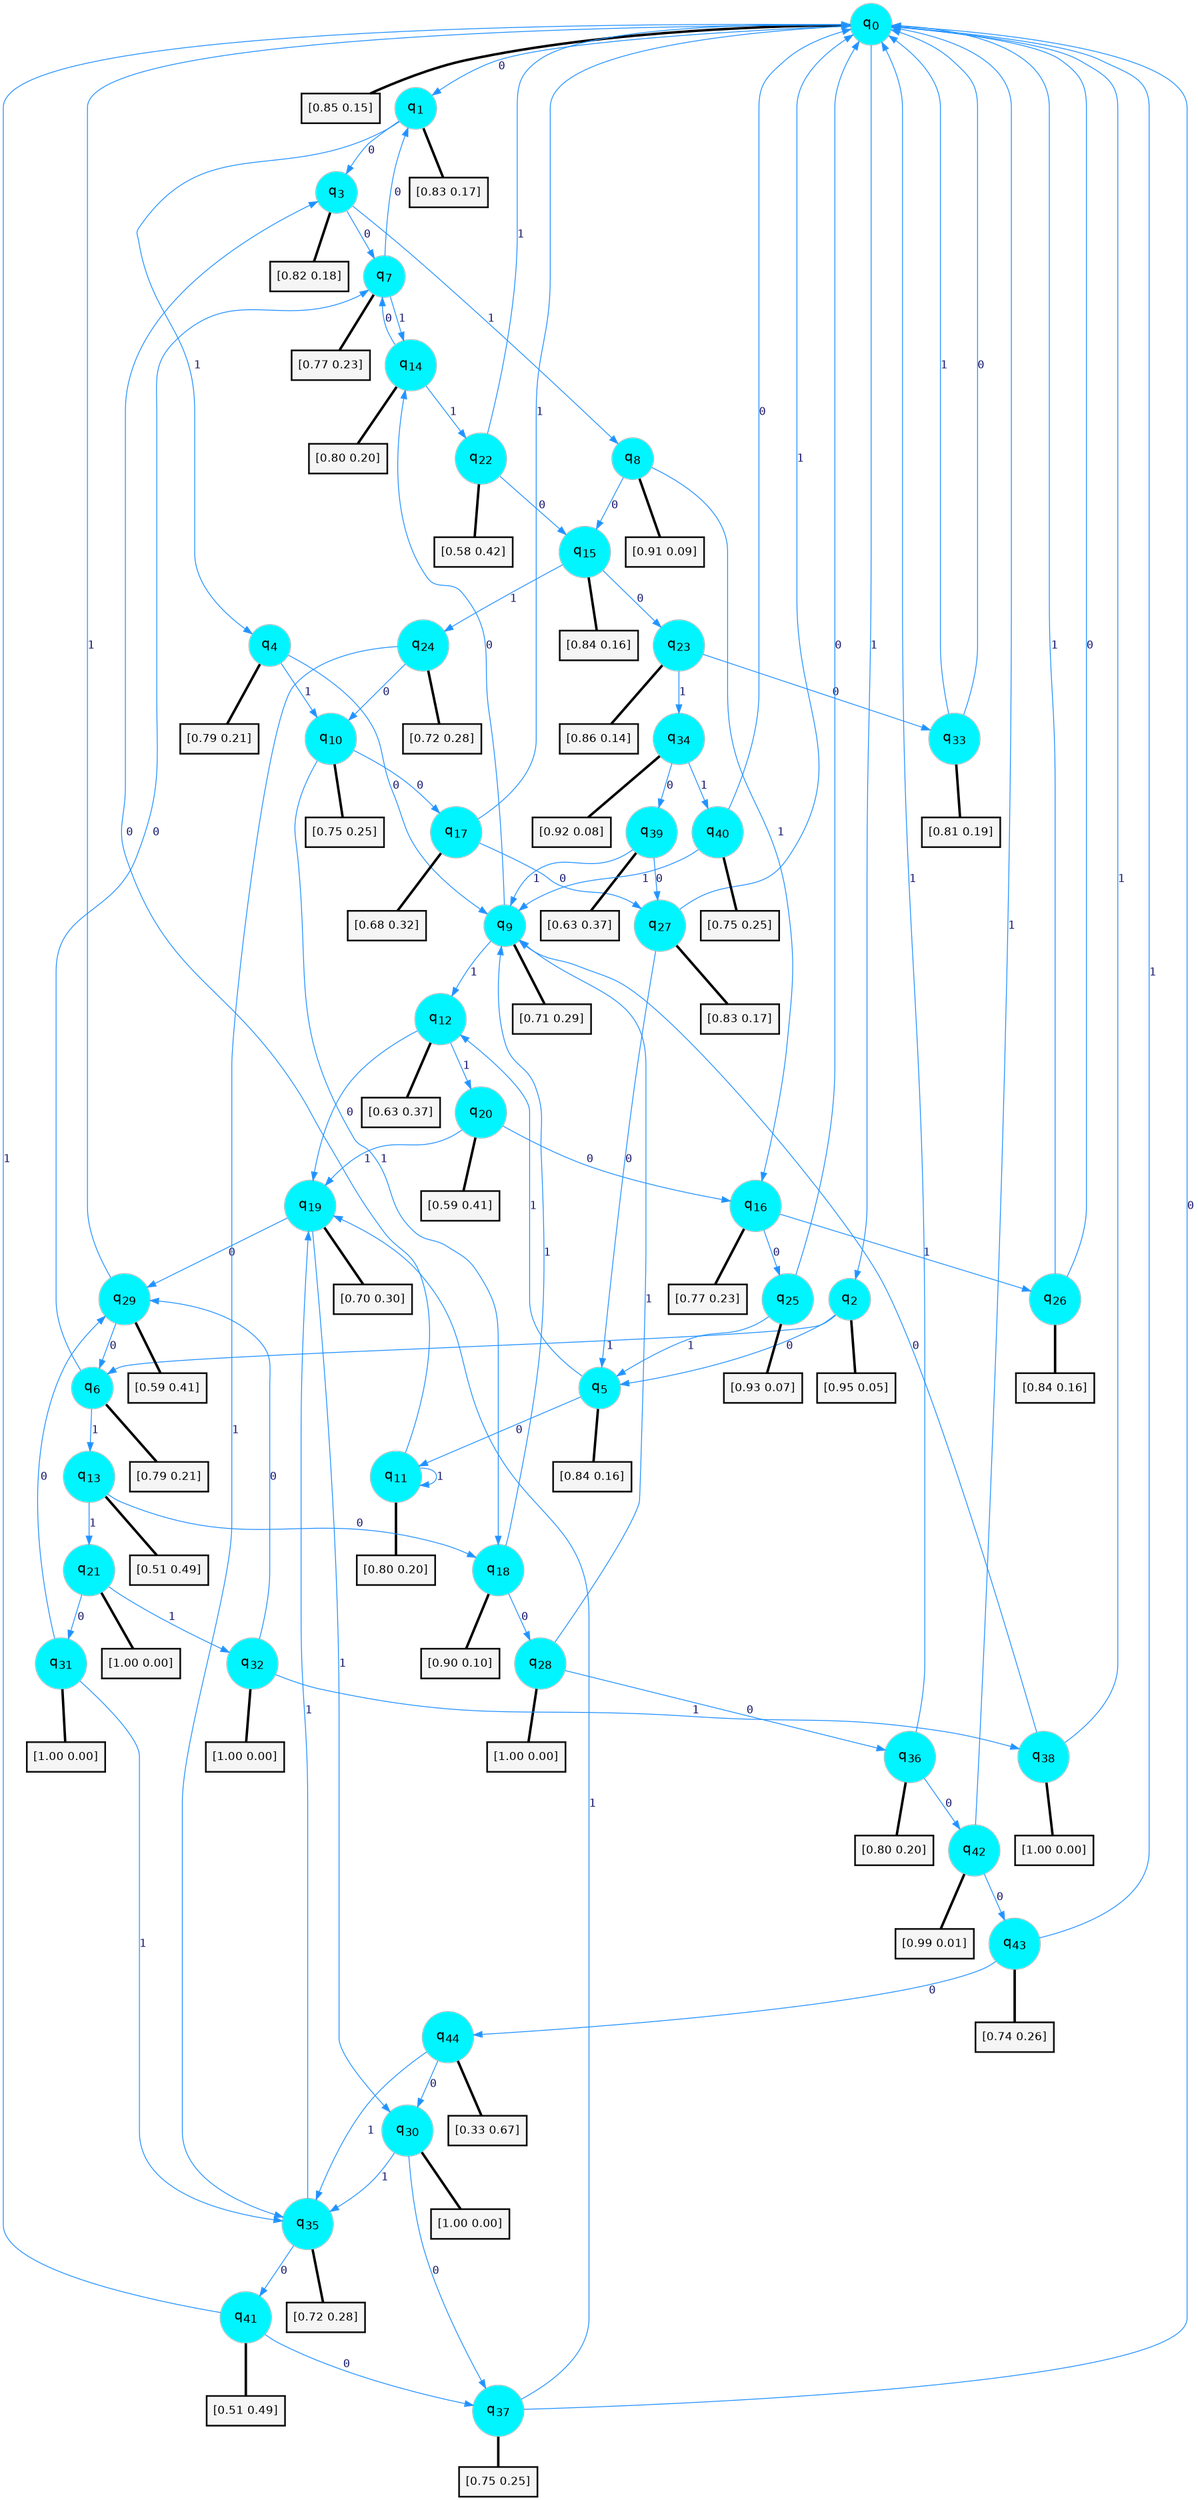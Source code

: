 digraph G {
graph [
bgcolor=transparent, dpi=300, rankdir=TD, size="40,25"];
node [
color=gray, fillcolor=turquoise1, fontcolor=black, fontname=Helvetica, fontsize=16, fontweight=bold, shape=circle, style=filled];
edge [
arrowsize=1, color=dodgerblue1, fontcolor=midnightblue, fontname=courier, fontweight=bold, penwidth=1, style=solid, weight=20];
0[label=<q<SUB>0</SUB>>];
1[label=<q<SUB>1</SUB>>];
2[label=<q<SUB>2</SUB>>];
3[label=<q<SUB>3</SUB>>];
4[label=<q<SUB>4</SUB>>];
5[label=<q<SUB>5</SUB>>];
6[label=<q<SUB>6</SUB>>];
7[label=<q<SUB>7</SUB>>];
8[label=<q<SUB>8</SUB>>];
9[label=<q<SUB>9</SUB>>];
10[label=<q<SUB>10</SUB>>];
11[label=<q<SUB>11</SUB>>];
12[label=<q<SUB>12</SUB>>];
13[label=<q<SUB>13</SUB>>];
14[label=<q<SUB>14</SUB>>];
15[label=<q<SUB>15</SUB>>];
16[label=<q<SUB>16</SUB>>];
17[label=<q<SUB>17</SUB>>];
18[label=<q<SUB>18</SUB>>];
19[label=<q<SUB>19</SUB>>];
20[label=<q<SUB>20</SUB>>];
21[label=<q<SUB>21</SUB>>];
22[label=<q<SUB>22</SUB>>];
23[label=<q<SUB>23</SUB>>];
24[label=<q<SUB>24</SUB>>];
25[label=<q<SUB>25</SUB>>];
26[label=<q<SUB>26</SUB>>];
27[label=<q<SUB>27</SUB>>];
28[label=<q<SUB>28</SUB>>];
29[label=<q<SUB>29</SUB>>];
30[label=<q<SUB>30</SUB>>];
31[label=<q<SUB>31</SUB>>];
32[label=<q<SUB>32</SUB>>];
33[label=<q<SUB>33</SUB>>];
34[label=<q<SUB>34</SUB>>];
35[label=<q<SUB>35</SUB>>];
36[label=<q<SUB>36</SUB>>];
37[label=<q<SUB>37</SUB>>];
38[label=<q<SUB>38</SUB>>];
39[label=<q<SUB>39</SUB>>];
40[label=<q<SUB>40</SUB>>];
41[label=<q<SUB>41</SUB>>];
42[label=<q<SUB>42</SUB>>];
43[label=<q<SUB>43</SUB>>];
44[label=<q<SUB>44</SUB>>];
45[label="[0.85 0.15]", shape=box,fontcolor=black, fontname=Helvetica, fontsize=14, penwidth=2, fillcolor=whitesmoke,color=black];
46[label="[0.83 0.17]", shape=box,fontcolor=black, fontname=Helvetica, fontsize=14, penwidth=2, fillcolor=whitesmoke,color=black];
47[label="[0.95 0.05]", shape=box,fontcolor=black, fontname=Helvetica, fontsize=14, penwidth=2, fillcolor=whitesmoke,color=black];
48[label="[0.82 0.18]", shape=box,fontcolor=black, fontname=Helvetica, fontsize=14, penwidth=2, fillcolor=whitesmoke,color=black];
49[label="[0.79 0.21]", shape=box,fontcolor=black, fontname=Helvetica, fontsize=14, penwidth=2, fillcolor=whitesmoke,color=black];
50[label="[0.84 0.16]", shape=box,fontcolor=black, fontname=Helvetica, fontsize=14, penwidth=2, fillcolor=whitesmoke,color=black];
51[label="[0.79 0.21]", shape=box,fontcolor=black, fontname=Helvetica, fontsize=14, penwidth=2, fillcolor=whitesmoke,color=black];
52[label="[0.77 0.23]", shape=box,fontcolor=black, fontname=Helvetica, fontsize=14, penwidth=2, fillcolor=whitesmoke,color=black];
53[label="[0.91 0.09]", shape=box,fontcolor=black, fontname=Helvetica, fontsize=14, penwidth=2, fillcolor=whitesmoke,color=black];
54[label="[0.71 0.29]", shape=box,fontcolor=black, fontname=Helvetica, fontsize=14, penwidth=2, fillcolor=whitesmoke,color=black];
55[label="[0.75 0.25]", shape=box,fontcolor=black, fontname=Helvetica, fontsize=14, penwidth=2, fillcolor=whitesmoke,color=black];
56[label="[0.80 0.20]", shape=box,fontcolor=black, fontname=Helvetica, fontsize=14, penwidth=2, fillcolor=whitesmoke,color=black];
57[label="[0.63 0.37]", shape=box,fontcolor=black, fontname=Helvetica, fontsize=14, penwidth=2, fillcolor=whitesmoke,color=black];
58[label="[0.51 0.49]", shape=box,fontcolor=black, fontname=Helvetica, fontsize=14, penwidth=2, fillcolor=whitesmoke,color=black];
59[label="[0.80 0.20]", shape=box,fontcolor=black, fontname=Helvetica, fontsize=14, penwidth=2, fillcolor=whitesmoke,color=black];
60[label="[0.84 0.16]", shape=box,fontcolor=black, fontname=Helvetica, fontsize=14, penwidth=2, fillcolor=whitesmoke,color=black];
61[label="[0.77 0.23]", shape=box,fontcolor=black, fontname=Helvetica, fontsize=14, penwidth=2, fillcolor=whitesmoke,color=black];
62[label="[0.68 0.32]", shape=box,fontcolor=black, fontname=Helvetica, fontsize=14, penwidth=2, fillcolor=whitesmoke,color=black];
63[label="[0.90 0.10]", shape=box,fontcolor=black, fontname=Helvetica, fontsize=14, penwidth=2, fillcolor=whitesmoke,color=black];
64[label="[0.70 0.30]", shape=box,fontcolor=black, fontname=Helvetica, fontsize=14, penwidth=2, fillcolor=whitesmoke,color=black];
65[label="[0.59 0.41]", shape=box,fontcolor=black, fontname=Helvetica, fontsize=14, penwidth=2, fillcolor=whitesmoke,color=black];
66[label="[1.00 0.00]", shape=box,fontcolor=black, fontname=Helvetica, fontsize=14, penwidth=2, fillcolor=whitesmoke,color=black];
67[label="[0.58 0.42]", shape=box,fontcolor=black, fontname=Helvetica, fontsize=14, penwidth=2, fillcolor=whitesmoke,color=black];
68[label="[0.86 0.14]", shape=box,fontcolor=black, fontname=Helvetica, fontsize=14, penwidth=2, fillcolor=whitesmoke,color=black];
69[label="[0.72 0.28]", shape=box,fontcolor=black, fontname=Helvetica, fontsize=14, penwidth=2, fillcolor=whitesmoke,color=black];
70[label="[0.93 0.07]", shape=box,fontcolor=black, fontname=Helvetica, fontsize=14, penwidth=2, fillcolor=whitesmoke,color=black];
71[label="[0.84 0.16]", shape=box,fontcolor=black, fontname=Helvetica, fontsize=14, penwidth=2, fillcolor=whitesmoke,color=black];
72[label="[0.83 0.17]", shape=box,fontcolor=black, fontname=Helvetica, fontsize=14, penwidth=2, fillcolor=whitesmoke,color=black];
73[label="[1.00 0.00]", shape=box,fontcolor=black, fontname=Helvetica, fontsize=14, penwidth=2, fillcolor=whitesmoke,color=black];
74[label="[0.59 0.41]", shape=box,fontcolor=black, fontname=Helvetica, fontsize=14, penwidth=2, fillcolor=whitesmoke,color=black];
75[label="[1.00 0.00]", shape=box,fontcolor=black, fontname=Helvetica, fontsize=14, penwidth=2, fillcolor=whitesmoke,color=black];
76[label="[1.00 0.00]", shape=box,fontcolor=black, fontname=Helvetica, fontsize=14, penwidth=2, fillcolor=whitesmoke,color=black];
77[label="[1.00 0.00]", shape=box,fontcolor=black, fontname=Helvetica, fontsize=14, penwidth=2, fillcolor=whitesmoke,color=black];
78[label="[0.81 0.19]", shape=box,fontcolor=black, fontname=Helvetica, fontsize=14, penwidth=2, fillcolor=whitesmoke,color=black];
79[label="[0.92 0.08]", shape=box,fontcolor=black, fontname=Helvetica, fontsize=14, penwidth=2, fillcolor=whitesmoke,color=black];
80[label="[0.72 0.28]", shape=box,fontcolor=black, fontname=Helvetica, fontsize=14, penwidth=2, fillcolor=whitesmoke,color=black];
81[label="[0.80 0.20]", shape=box,fontcolor=black, fontname=Helvetica, fontsize=14, penwidth=2, fillcolor=whitesmoke,color=black];
82[label="[0.75 0.25]", shape=box,fontcolor=black, fontname=Helvetica, fontsize=14, penwidth=2, fillcolor=whitesmoke,color=black];
83[label="[1.00 0.00]", shape=box,fontcolor=black, fontname=Helvetica, fontsize=14, penwidth=2, fillcolor=whitesmoke,color=black];
84[label="[0.63 0.37]", shape=box,fontcolor=black, fontname=Helvetica, fontsize=14, penwidth=2, fillcolor=whitesmoke,color=black];
85[label="[0.75 0.25]", shape=box,fontcolor=black, fontname=Helvetica, fontsize=14, penwidth=2, fillcolor=whitesmoke,color=black];
86[label="[0.51 0.49]", shape=box,fontcolor=black, fontname=Helvetica, fontsize=14, penwidth=2, fillcolor=whitesmoke,color=black];
87[label="[0.99 0.01]", shape=box,fontcolor=black, fontname=Helvetica, fontsize=14, penwidth=2, fillcolor=whitesmoke,color=black];
88[label="[0.74 0.26]", shape=box,fontcolor=black, fontname=Helvetica, fontsize=14, penwidth=2, fillcolor=whitesmoke,color=black];
89[label="[0.33 0.67]", shape=box,fontcolor=black, fontname=Helvetica, fontsize=14, penwidth=2, fillcolor=whitesmoke,color=black];
0->1 [label=0];
0->2 [label=1];
0->45 [arrowhead=none, penwidth=3,color=black];
1->3 [label=0];
1->4 [label=1];
1->46 [arrowhead=none, penwidth=3,color=black];
2->5 [label=0];
2->6 [label=1];
2->47 [arrowhead=none, penwidth=3,color=black];
3->7 [label=0];
3->8 [label=1];
3->48 [arrowhead=none, penwidth=3,color=black];
4->9 [label=0];
4->10 [label=1];
4->49 [arrowhead=none, penwidth=3,color=black];
5->11 [label=0];
5->12 [label=1];
5->50 [arrowhead=none, penwidth=3,color=black];
6->7 [label=0];
6->13 [label=1];
6->51 [arrowhead=none, penwidth=3,color=black];
7->1 [label=0];
7->14 [label=1];
7->52 [arrowhead=none, penwidth=3,color=black];
8->15 [label=0];
8->16 [label=1];
8->53 [arrowhead=none, penwidth=3,color=black];
9->14 [label=0];
9->12 [label=1];
9->54 [arrowhead=none, penwidth=3,color=black];
10->17 [label=0];
10->18 [label=1];
10->55 [arrowhead=none, penwidth=3,color=black];
11->3 [label=0];
11->11 [label=1];
11->56 [arrowhead=none, penwidth=3,color=black];
12->19 [label=0];
12->20 [label=1];
12->57 [arrowhead=none, penwidth=3,color=black];
13->18 [label=0];
13->21 [label=1];
13->58 [arrowhead=none, penwidth=3,color=black];
14->7 [label=0];
14->22 [label=1];
14->59 [arrowhead=none, penwidth=3,color=black];
15->23 [label=0];
15->24 [label=1];
15->60 [arrowhead=none, penwidth=3,color=black];
16->25 [label=0];
16->26 [label=1];
16->61 [arrowhead=none, penwidth=3,color=black];
17->27 [label=0];
17->0 [label=1];
17->62 [arrowhead=none, penwidth=3,color=black];
18->28 [label=0];
18->9 [label=1];
18->63 [arrowhead=none, penwidth=3,color=black];
19->29 [label=0];
19->30 [label=1];
19->64 [arrowhead=none, penwidth=3,color=black];
20->16 [label=0];
20->19 [label=1];
20->65 [arrowhead=none, penwidth=3,color=black];
21->31 [label=0];
21->32 [label=1];
21->66 [arrowhead=none, penwidth=3,color=black];
22->15 [label=0];
22->0 [label=1];
22->67 [arrowhead=none, penwidth=3,color=black];
23->33 [label=0];
23->34 [label=1];
23->68 [arrowhead=none, penwidth=3,color=black];
24->10 [label=0];
24->35 [label=1];
24->69 [arrowhead=none, penwidth=3,color=black];
25->0 [label=0];
25->5 [label=1];
25->70 [arrowhead=none, penwidth=3,color=black];
26->0 [label=0];
26->0 [label=1];
26->71 [arrowhead=none, penwidth=3,color=black];
27->5 [label=0];
27->0 [label=1];
27->72 [arrowhead=none, penwidth=3,color=black];
28->36 [label=0];
28->9 [label=1];
28->73 [arrowhead=none, penwidth=3,color=black];
29->6 [label=0];
29->0 [label=1];
29->74 [arrowhead=none, penwidth=3,color=black];
30->37 [label=0];
30->35 [label=1];
30->75 [arrowhead=none, penwidth=3,color=black];
31->29 [label=0];
31->35 [label=1];
31->76 [arrowhead=none, penwidth=3,color=black];
32->29 [label=0];
32->38 [label=1];
32->77 [arrowhead=none, penwidth=3,color=black];
33->0 [label=0];
33->0 [label=1];
33->78 [arrowhead=none, penwidth=3,color=black];
34->39 [label=0];
34->40 [label=1];
34->79 [arrowhead=none, penwidth=3,color=black];
35->41 [label=0];
35->19 [label=1];
35->80 [arrowhead=none, penwidth=3,color=black];
36->42 [label=0];
36->0 [label=1];
36->81 [arrowhead=none, penwidth=3,color=black];
37->0 [label=0];
37->19 [label=1];
37->82 [arrowhead=none, penwidth=3,color=black];
38->9 [label=0];
38->0 [label=1];
38->83 [arrowhead=none, penwidth=3,color=black];
39->27 [label=0];
39->9 [label=1];
39->84 [arrowhead=none, penwidth=3,color=black];
40->0 [label=0];
40->9 [label=1];
40->85 [arrowhead=none, penwidth=3,color=black];
41->37 [label=0];
41->0 [label=1];
41->86 [arrowhead=none, penwidth=3,color=black];
42->43 [label=0];
42->0 [label=1];
42->87 [arrowhead=none, penwidth=3,color=black];
43->44 [label=0];
43->0 [label=1];
43->88 [arrowhead=none, penwidth=3,color=black];
44->30 [label=0];
44->35 [label=1];
44->89 [arrowhead=none, penwidth=3,color=black];
}
